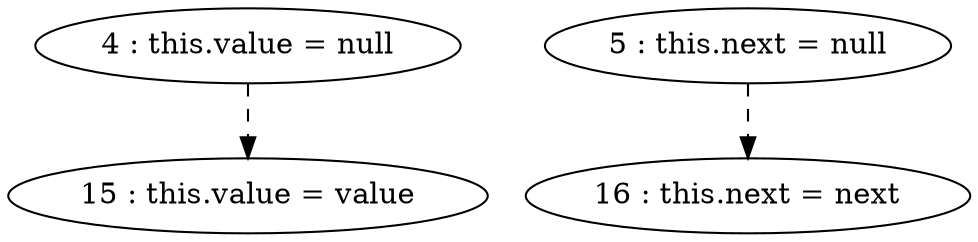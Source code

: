 digraph G {
"4 : this.value = null"
"4 : this.value = null" -> "15 : this.value = value" [style=dashed]
"5 : this.next = null"
"5 : this.next = null" -> "16 : this.next = next" [style=dashed]
"15 : this.value = value"
"16 : this.next = next"
}